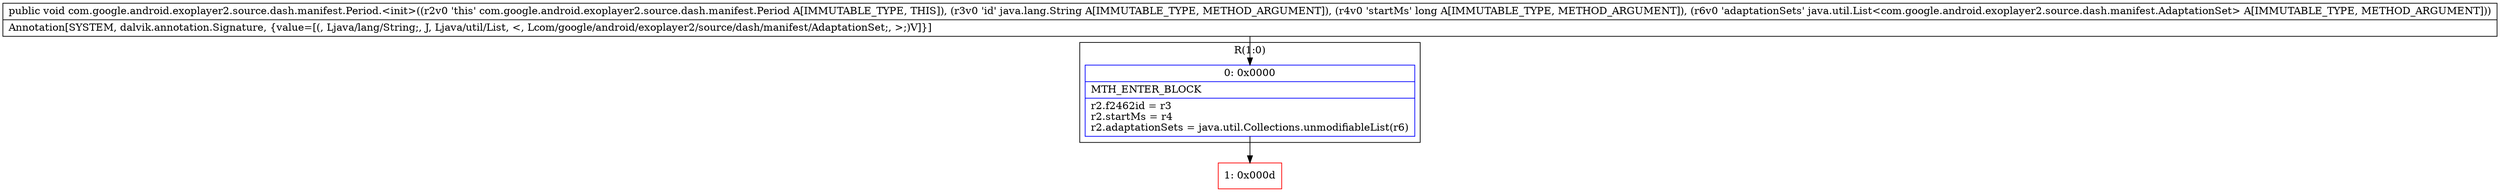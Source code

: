 digraph "CFG forcom.google.android.exoplayer2.source.dash.manifest.Period.\<init\>(Ljava\/lang\/String;JLjava\/util\/List;)V" {
subgraph cluster_Region_673136355 {
label = "R(1:0)";
node [shape=record,color=blue];
Node_0 [shape=record,label="{0\:\ 0x0000|MTH_ENTER_BLOCK\l|r2.f2462id = r3\lr2.startMs = r4\lr2.adaptationSets = java.util.Collections.unmodifiableList(r6)\l}"];
}
Node_1 [shape=record,color=red,label="{1\:\ 0x000d}"];
MethodNode[shape=record,label="{public void com.google.android.exoplayer2.source.dash.manifest.Period.\<init\>((r2v0 'this' com.google.android.exoplayer2.source.dash.manifest.Period A[IMMUTABLE_TYPE, THIS]), (r3v0 'id' java.lang.String A[IMMUTABLE_TYPE, METHOD_ARGUMENT]), (r4v0 'startMs' long A[IMMUTABLE_TYPE, METHOD_ARGUMENT]), (r6v0 'adaptationSets' java.util.List\<com.google.android.exoplayer2.source.dash.manifest.AdaptationSet\> A[IMMUTABLE_TYPE, METHOD_ARGUMENT]))  | Annotation[SYSTEM, dalvik.annotation.Signature, \{value=[(, Ljava\/lang\/String;, J, Ljava\/util\/List, \<, Lcom\/google\/android\/exoplayer2\/source\/dash\/manifest\/AdaptationSet;, \>;)V]\}]\l}"];
MethodNode -> Node_0;
Node_0 -> Node_1;
}

